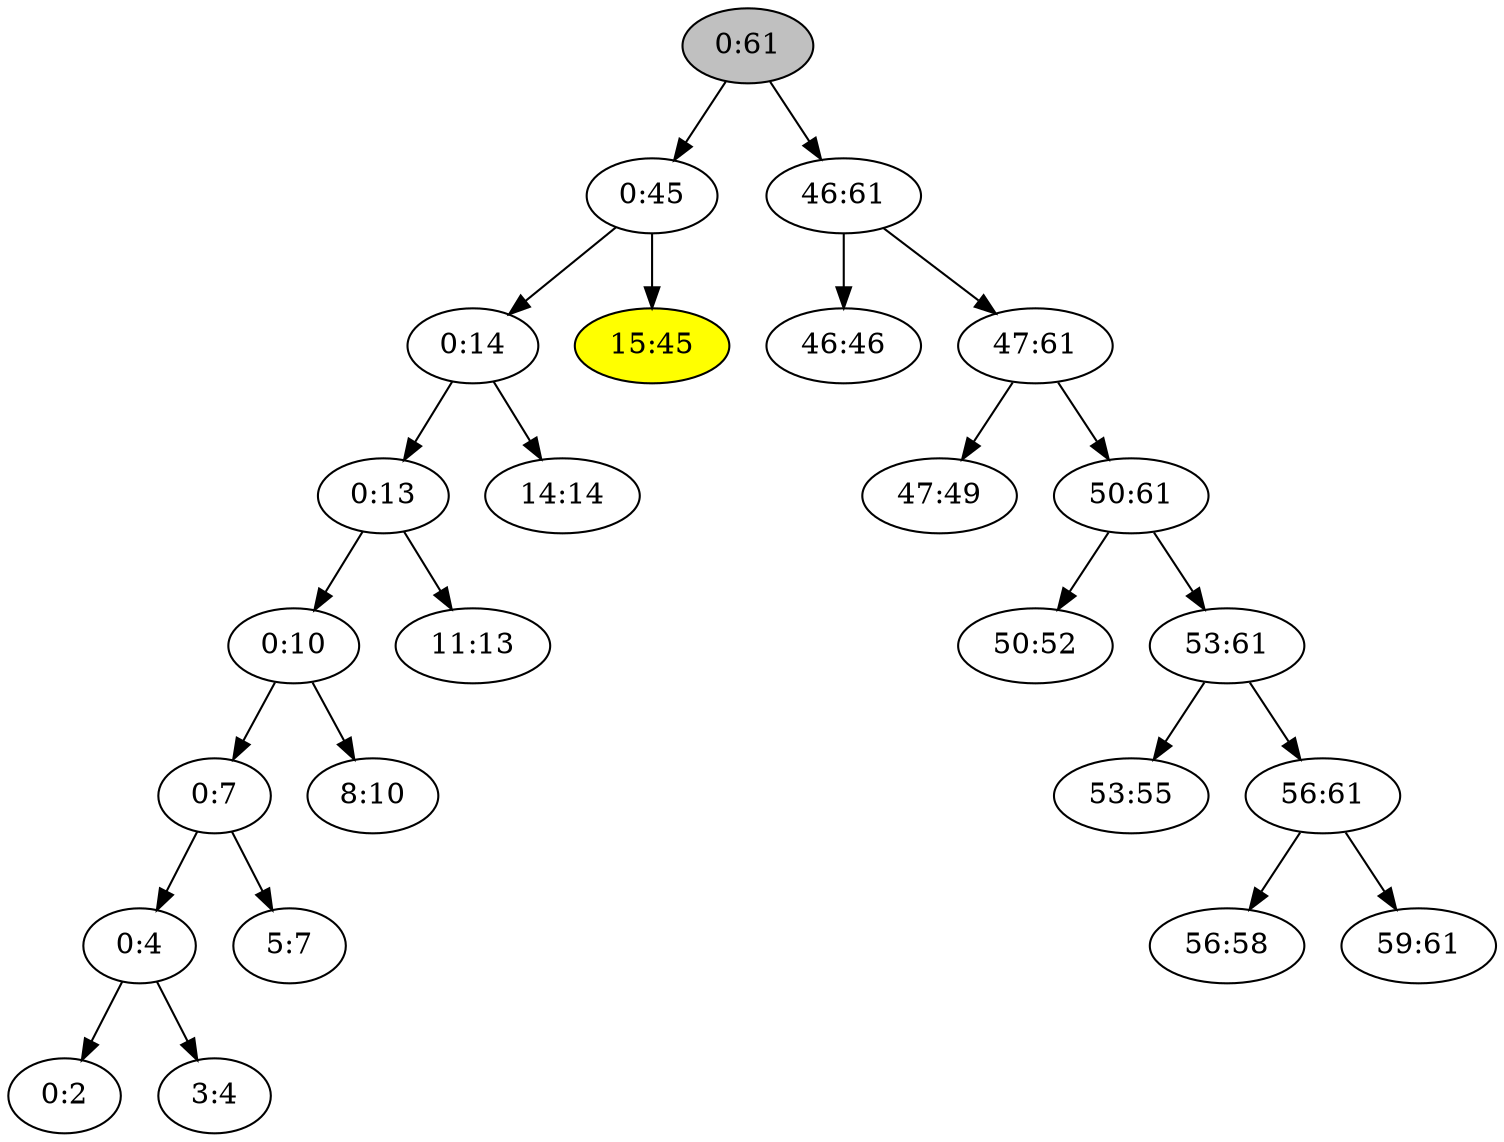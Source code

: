 digraph "big-i15:45" {

/* Nodes */

N_0_61[label="0:61"][style="filled"][fillcolor="grey"];
N_0_45[label="0:45"];
N_0_14[label="0:14"];
N_0_13[label="0:13"];
N_0_10[label="0:10"];
N_0_7[label="0:7"];
N_0_4[label="0:4"];
N_0_2[label="0:2"];
N_3_4[label="3:4"];
N_5_7[label="5:7"];
N_8_10[label="8:10"];
N_11_13[label="11:13"];
N_14_14[label="14:14"];
N_15_45[label="15:45"][style="filled"][fillcolor="yellow"];
N_46_61[label="46:61"];
N_46_46[label="46:46"];
N_47_61[label="47:61"];
N_47_49[label="47:49"];
N_50_61[label="50:61"];
N_50_52[label="50:52"];
N_53_61[label="53:61"];
N_53_55[label="53:55"];
N_56_61[label="56:61"];
N_56_58[label="56:58"];
N_59_61[label="59:61"];

/* Edges */

N_0_4 -> N_0_2;
N_0_4 -> N_3_4;
N_0_7 -> N_0_4;
N_0_7 -> N_5_7;
N_0_10 -> N_0_7;
N_0_10 -> N_8_10;
N_0_13 -> N_0_10;
N_0_13 -> N_11_13;
N_0_14 -> N_0_13;
N_0_14 -> N_14_14;
N_0_45 -> N_0_14;
N_0_45 -> N_15_45;
N_0_61 -> N_0_45;
N_46_61 -> N_46_46;
N_47_61 -> N_47_49;
N_50_61 -> N_50_52;
N_53_61 -> N_53_55;
N_56_61 -> N_56_58;
N_56_61 -> N_59_61;
N_53_61 -> N_56_61;
N_50_61 -> N_53_61;
N_47_61 -> N_50_61;
N_46_61 -> N_47_61;
N_0_61 -> N_46_61;
}

